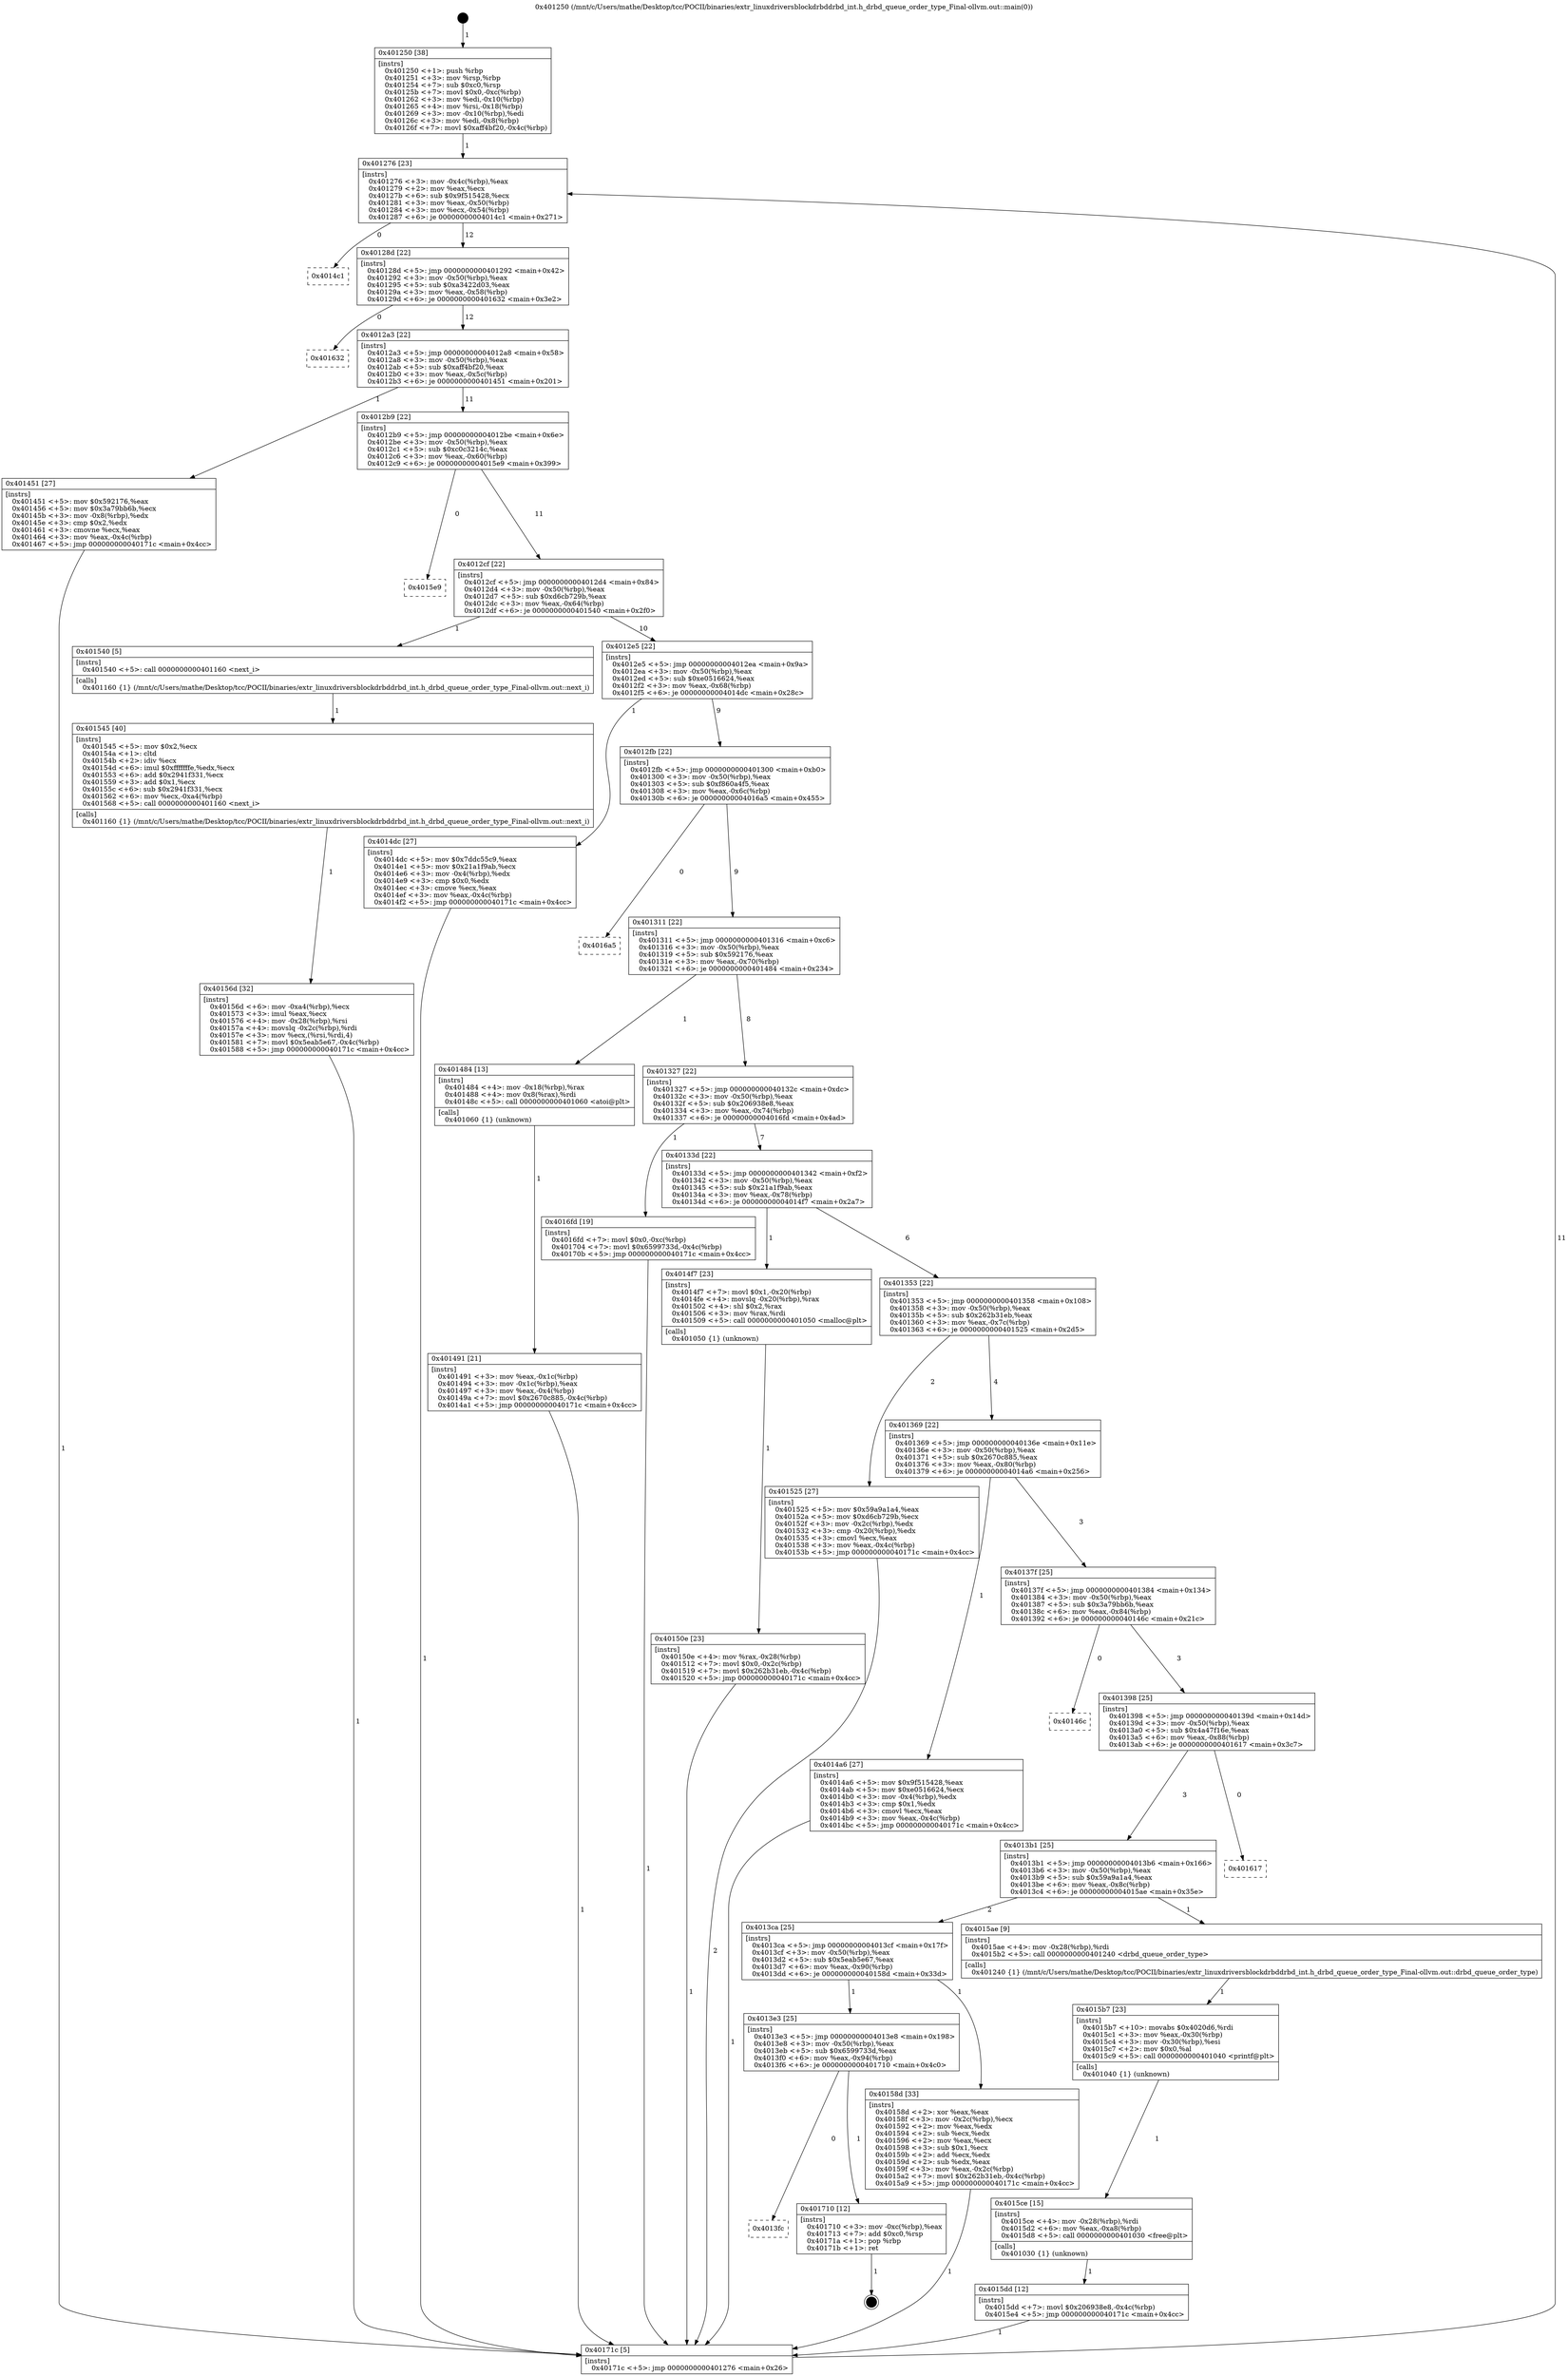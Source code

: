 digraph "0x401250" {
  label = "0x401250 (/mnt/c/Users/mathe/Desktop/tcc/POCII/binaries/extr_linuxdriversblockdrbddrbd_int.h_drbd_queue_order_type_Final-ollvm.out::main(0))"
  labelloc = "t"
  node[shape=record]

  Entry [label="",width=0.3,height=0.3,shape=circle,fillcolor=black,style=filled]
  "0x401276" [label="{
     0x401276 [23]\l
     | [instrs]\l
     &nbsp;&nbsp;0x401276 \<+3\>: mov -0x4c(%rbp),%eax\l
     &nbsp;&nbsp;0x401279 \<+2\>: mov %eax,%ecx\l
     &nbsp;&nbsp;0x40127b \<+6\>: sub $0x9f515428,%ecx\l
     &nbsp;&nbsp;0x401281 \<+3\>: mov %eax,-0x50(%rbp)\l
     &nbsp;&nbsp;0x401284 \<+3\>: mov %ecx,-0x54(%rbp)\l
     &nbsp;&nbsp;0x401287 \<+6\>: je 00000000004014c1 \<main+0x271\>\l
  }"]
  "0x4014c1" [label="{
     0x4014c1\l
  }", style=dashed]
  "0x40128d" [label="{
     0x40128d [22]\l
     | [instrs]\l
     &nbsp;&nbsp;0x40128d \<+5\>: jmp 0000000000401292 \<main+0x42\>\l
     &nbsp;&nbsp;0x401292 \<+3\>: mov -0x50(%rbp),%eax\l
     &nbsp;&nbsp;0x401295 \<+5\>: sub $0xa3422d03,%eax\l
     &nbsp;&nbsp;0x40129a \<+3\>: mov %eax,-0x58(%rbp)\l
     &nbsp;&nbsp;0x40129d \<+6\>: je 0000000000401632 \<main+0x3e2\>\l
  }"]
  Exit [label="",width=0.3,height=0.3,shape=circle,fillcolor=black,style=filled,peripheries=2]
  "0x401632" [label="{
     0x401632\l
  }", style=dashed]
  "0x4012a3" [label="{
     0x4012a3 [22]\l
     | [instrs]\l
     &nbsp;&nbsp;0x4012a3 \<+5\>: jmp 00000000004012a8 \<main+0x58\>\l
     &nbsp;&nbsp;0x4012a8 \<+3\>: mov -0x50(%rbp),%eax\l
     &nbsp;&nbsp;0x4012ab \<+5\>: sub $0xaff4bf20,%eax\l
     &nbsp;&nbsp;0x4012b0 \<+3\>: mov %eax,-0x5c(%rbp)\l
     &nbsp;&nbsp;0x4012b3 \<+6\>: je 0000000000401451 \<main+0x201\>\l
  }"]
  "0x4013fc" [label="{
     0x4013fc\l
  }", style=dashed]
  "0x401451" [label="{
     0x401451 [27]\l
     | [instrs]\l
     &nbsp;&nbsp;0x401451 \<+5\>: mov $0x592176,%eax\l
     &nbsp;&nbsp;0x401456 \<+5\>: mov $0x3a79bb6b,%ecx\l
     &nbsp;&nbsp;0x40145b \<+3\>: mov -0x8(%rbp),%edx\l
     &nbsp;&nbsp;0x40145e \<+3\>: cmp $0x2,%edx\l
     &nbsp;&nbsp;0x401461 \<+3\>: cmovne %ecx,%eax\l
     &nbsp;&nbsp;0x401464 \<+3\>: mov %eax,-0x4c(%rbp)\l
     &nbsp;&nbsp;0x401467 \<+5\>: jmp 000000000040171c \<main+0x4cc\>\l
  }"]
  "0x4012b9" [label="{
     0x4012b9 [22]\l
     | [instrs]\l
     &nbsp;&nbsp;0x4012b9 \<+5\>: jmp 00000000004012be \<main+0x6e\>\l
     &nbsp;&nbsp;0x4012be \<+3\>: mov -0x50(%rbp),%eax\l
     &nbsp;&nbsp;0x4012c1 \<+5\>: sub $0xc0c3214c,%eax\l
     &nbsp;&nbsp;0x4012c6 \<+3\>: mov %eax,-0x60(%rbp)\l
     &nbsp;&nbsp;0x4012c9 \<+6\>: je 00000000004015e9 \<main+0x399\>\l
  }"]
  "0x40171c" [label="{
     0x40171c [5]\l
     | [instrs]\l
     &nbsp;&nbsp;0x40171c \<+5\>: jmp 0000000000401276 \<main+0x26\>\l
  }"]
  "0x401250" [label="{
     0x401250 [38]\l
     | [instrs]\l
     &nbsp;&nbsp;0x401250 \<+1\>: push %rbp\l
     &nbsp;&nbsp;0x401251 \<+3\>: mov %rsp,%rbp\l
     &nbsp;&nbsp;0x401254 \<+7\>: sub $0xc0,%rsp\l
     &nbsp;&nbsp;0x40125b \<+7\>: movl $0x0,-0xc(%rbp)\l
     &nbsp;&nbsp;0x401262 \<+3\>: mov %edi,-0x10(%rbp)\l
     &nbsp;&nbsp;0x401265 \<+4\>: mov %rsi,-0x18(%rbp)\l
     &nbsp;&nbsp;0x401269 \<+3\>: mov -0x10(%rbp),%edi\l
     &nbsp;&nbsp;0x40126c \<+3\>: mov %edi,-0x8(%rbp)\l
     &nbsp;&nbsp;0x40126f \<+7\>: movl $0xaff4bf20,-0x4c(%rbp)\l
  }"]
  "0x401710" [label="{
     0x401710 [12]\l
     | [instrs]\l
     &nbsp;&nbsp;0x401710 \<+3\>: mov -0xc(%rbp),%eax\l
     &nbsp;&nbsp;0x401713 \<+7\>: add $0xc0,%rsp\l
     &nbsp;&nbsp;0x40171a \<+1\>: pop %rbp\l
     &nbsp;&nbsp;0x40171b \<+1\>: ret\l
  }"]
  "0x4015e9" [label="{
     0x4015e9\l
  }", style=dashed]
  "0x4012cf" [label="{
     0x4012cf [22]\l
     | [instrs]\l
     &nbsp;&nbsp;0x4012cf \<+5\>: jmp 00000000004012d4 \<main+0x84\>\l
     &nbsp;&nbsp;0x4012d4 \<+3\>: mov -0x50(%rbp),%eax\l
     &nbsp;&nbsp;0x4012d7 \<+5\>: sub $0xd6cb729b,%eax\l
     &nbsp;&nbsp;0x4012dc \<+3\>: mov %eax,-0x64(%rbp)\l
     &nbsp;&nbsp;0x4012df \<+6\>: je 0000000000401540 \<main+0x2f0\>\l
  }"]
  "0x4015dd" [label="{
     0x4015dd [12]\l
     | [instrs]\l
     &nbsp;&nbsp;0x4015dd \<+7\>: movl $0x206938e8,-0x4c(%rbp)\l
     &nbsp;&nbsp;0x4015e4 \<+5\>: jmp 000000000040171c \<main+0x4cc\>\l
  }"]
  "0x401540" [label="{
     0x401540 [5]\l
     | [instrs]\l
     &nbsp;&nbsp;0x401540 \<+5\>: call 0000000000401160 \<next_i\>\l
     | [calls]\l
     &nbsp;&nbsp;0x401160 \{1\} (/mnt/c/Users/mathe/Desktop/tcc/POCII/binaries/extr_linuxdriversblockdrbddrbd_int.h_drbd_queue_order_type_Final-ollvm.out::next_i)\l
  }"]
  "0x4012e5" [label="{
     0x4012e5 [22]\l
     | [instrs]\l
     &nbsp;&nbsp;0x4012e5 \<+5\>: jmp 00000000004012ea \<main+0x9a\>\l
     &nbsp;&nbsp;0x4012ea \<+3\>: mov -0x50(%rbp),%eax\l
     &nbsp;&nbsp;0x4012ed \<+5\>: sub $0xe0516624,%eax\l
     &nbsp;&nbsp;0x4012f2 \<+3\>: mov %eax,-0x68(%rbp)\l
     &nbsp;&nbsp;0x4012f5 \<+6\>: je 00000000004014dc \<main+0x28c\>\l
  }"]
  "0x4015ce" [label="{
     0x4015ce [15]\l
     | [instrs]\l
     &nbsp;&nbsp;0x4015ce \<+4\>: mov -0x28(%rbp),%rdi\l
     &nbsp;&nbsp;0x4015d2 \<+6\>: mov %eax,-0xa8(%rbp)\l
     &nbsp;&nbsp;0x4015d8 \<+5\>: call 0000000000401030 \<free@plt\>\l
     | [calls]\l
     &nbsp;&nbsp;0x401030 \{1\} (unknown)\l
  }"]
  "0x4014dc" [label="{
     0x4014dc [27]\l
     | [instrs]\l
     &nbsp;&nbsp;0x4014dc \<+5\>: mov $0x7ddc55c9,%eax\l
     &nbsp;&nbsp;0x4014e1 \<+5\>: mov $0x21a1f9ab,%ecx\l
     &nbsp;&nbsp;0x4014e6 \<+3\>: mov -0x4(%rbp),%edx\l
     &nbsp;&nbsp;0x4014e9 \<+3\>: cmp $0x0,%edx\l
     &nbsp;&nbsp;0x4014ec \<+3\>: cmove %ecx,%eax\l
     &nbsp;&nbsp;0x4014ef \<+3\>: mov %eax,-0x4c(%rbp)\l
     &nbsp;&nbsp;0x4014f2 \<+5\>: jmp 000000000040171c \<main+0x4cc\>\l
  }"]
  "0x4012fb" [label="{
     0x4012fb [22]\l
     | [instrs]\l
     &nbsp;&nbsp;0x4012fb \<+5\>: jmp 0000000000401300 \<main+0xb0\>\l
     &nbsp;&nbsp;0x401300 \<+3\>: mov -0x50(%rbp),%eax\l
     &nbsp;&nbsp;0x401303 \<+5\>: sub $0xf860a4f5,%eax\l
     &nbsp;&nbsp;0x401308 \<+3\>: mov %eax,-0x6c(%rbp)\l
     &nbsp;&nbsp;0x40130b \<+6\>: je 00000000004016a5 \<main+0x455\>\l
  }"]
  "0x4015b7" [label="{
     0x4015b7 [23]\l
     | [instrs]\l
     &nbsp;&nbsp;0x4015b7 \<+10\>: movabs $0x4020d6,%rdi\l
     &nbsp;&nbsp;0x4015c1 \<+3\>: mov %eax,-0x30(%rbp)\l
     &nbsp;&nbsp;0x4015c4 \<+3\>: mov -0x30(%rbp),%esi\l
     &nbsp;&nbsp;0x4015c7 \<+2\>: mov $0x0,%al\l
     &nbsp;&nbsp;0x4015c9 \<+5\>: call 0000000000401040 \<printf@plt\>\l
     | [calls]\l
     &nbsp;&nbsp;0x401040 \{1\} (unknown)\l
  }"]
  "0x4016a5" [label="{
     0x4016a5\l
  }", style=dashed]
  "0x401311" [label="{
     0x401311 [22]\l
     | [instrs]\l
     &nbsp;&nbsp;0x401311 \<+5\>: jmp 0000000000401316 \<main+0xc6\>\l
     &nbsp;&nbsp;0x401316 \<+3\>: mov -0x50(%rbp),%eax\l
     &nbsp;&nbsp;0x401319 \<+5\>: sub $0x592176,%eax\l
     &nbsp;&nbsp;0x40131e \<+3\>: mov %eax,-0x70(%rbp)\l
     &nbsp;&nbsp;0x401321 \<+6\>: je 0000000000401484 \<main+0x234\>\l
  }"]
  "0x4013e3" [label="{
     0x4013e3 [25]\l
     | [instrs]\l
     &nbsp;&nbsp;0x4013e3 \<+5\>: jmp 00000000004013e8 \<main+0x198\>\l
     &nbsp;&nbsp;0x4013e8 \<+3\>: mov -0x50(%rbp),%eax\l
     &nbsp;&nbsp;0x4013eb \<+5\>: sub $0x6599733d,%eax\l
     &nbsp;&nbsp;0x4013f0 \<+6\>: mov %eax,-0x94(%rbp)\l
     &nbsp;&nbsp;0x4013f6 \<+6\>: je 0000000000401710 \<main+0x4c0\>\l
  }"]
  "0x401484" [label="{
     0x401484 [13]\l
     | [instrs]\l
     &nbsp;&nbsp;0x401484 \<+4\>: mov -0x18(%rbp),%rax\l
     &nbsp;&nbsp;0x401488 \<+4\>: mov 0x8(%rax),%rdi\l
     &nbsp;&nbsp;0x40148c \<+5\>: call 0000000000401060 \<atoi@plt\>\l
     | [calls]\l
     &nbsp;&nbsp;0x401060 \{1\} (unknown)\l
  }"]
  "0x401327" [label="{
     0x401327 [22]\l
     | [instrs]\l
     &nbsp;&nbsp;0x401327 \<+5\>: jmp 000000000040132c \<main+0xdc\>\l
     &nbsp;&nbsp;0x40132c \<+3\>: mov -0x50(%rbp),%eax\l
     &nbsp;&nbsp;0x40132f \<+5\>: sub $0x206938e8,%eax\l
     &nbsp;&nbsp;0x401334 \<+3\>: mov %eax,-0x74(%rbp)\l
     &nbsp;&nbsp;0x401337 \<+6\>: je 00000000004016fd \<main+0x4ad\>\l
  }"]
  "0x401491" [label="{
     0x401491 [21]\l
     | [instrs]\l
     &nbsp;&nbsp;0x401491 \<+3\>: mov %eax,-0x1c(%rbp)\l
     &nbsp;&nbsp;0x401494 \<+3\>: mov -0x1c(%rbp),%eax\l
     &nbsp;&nbsp;0x401497 \<+3\>: mov %eax,-0x4(%rbp)\l
     &nbsp;&nbsp;0x40149a \<+7\>: movl $0x2670c885,-0x4c(%rbp)\l
     &nbsp;&nbsp;0x4014a1 \<+5\>: jmp 000000000040171c \<main+0x4cc\>\l
  }"]
  "0x40158d" [label="{
     0x40158d [33]\l
     | [instrs]\l
     &nbsp;&nbsp;0x40158d \<+2\>: xor %eax,%eax\l
     &nbsp;&nbsp;0x40158f \<+3\>: mov -0x2c(%rbp),%ecx\l
     &nbsp;&nbsp;0x401592 \<+2\>: mov %eax,%edx\l
     &nbsp;&nbsp;0x401594 \<+2\>: sub %ecx,%edx\l
     &nbsp;&nbsp;0x401596 \<+2\>: mov %eax,%ecx\l
     &nbsp;&nbsp;0x401598 \<+3\>: sub $0x1,%ecx\l
     &nbsp;&nbsp;0x40159b \<+2\>: add %ecx,%edx\l
     &nbsp;&nbsp;0x40159d \<+2\>: sub %edx,%eax\l
     &nbsp;&nbsp;0x40159f \<+3\>: mov %eax,-0x2c(%rbp)\l
     &nbsp;&nbsp;0x4015a2 \<+7\>: movl $0x262b31eb,-0x4c(%rbp)\l
     &nbsp;&nbsp;0x4015a9 \<+5\>: jmp 000000000040171c \<main+0x4cc\>\l
  }"]
  "0x4016fd" [label="{
     0x4016fd [19]\l
     | [instrs]\l
     &nbsp;&nbsp;0x4016fd \<+7\>: movl $0x0,-0xc(%rbp)\l
     &nbsp;&nbsp;0x401704 \<+7\>: movl $0x6599733d,-0x4c(%rbp)\l
     &nbsp;&nbsp;0x40170b \<+5\>: jmp 000000000040171c \<main+0x4cc\>\l
  }"]
  "0x40133d" [label="{
     0x40133d [22]\l
     | [instrs]\l
     &nbsp;&nbsp;0x40133d \<+5\>: jmp 0000000000401342 \<main+0xf2\>\l
     &nbsp;&nbsp;0x401342 \<+3\>: mov -0x50(%rbp),%eax\l
     &nbsp;&nbsp;0x401345 \<+5\>: sub $0x21a1f9ab,%eax\l
     &nbsp;&nbsp;0x40134a \<+3\>: mov %eax,-0x78(%rbp)\l
     &nbsp;&nbsp;0x40134d \<+6\>: je 00000000004014f7 \<main+0x2a7\>\l
  }"]
  "0x4013ca" [label="{
     0x4013ca [25]\l
     | [instrs]\l
     &nbsp;&nbsp;0x4013ca \<+5\>: jmp 00000000004013cf \<main+0x17f\>\l
     &nbsp;&nbsp;0x4013cf \<+3\>: mov -0x50(%rbp),%eax\l
     &nbsp;&nbsp;0x4013d2 \<+5\>: sub $0x5eab5e67,%eax\l
     &nbsp;&nbsp;0x4013d7 \<+6\>: mov %eax,-0x90(%rbp)\l
     &nbsp;&nbsp;0x4013dd \<+6\>: je 000000000040158d \<main+0x33d\>\l
  }"]
  "0x4014f7" [label="{
     0x4014f7 [23]\l
     | [instrs]\l
     &nbsp;&nbsp;0x4014f7 \<+7\>: movl $0x1,-0x20(%rbp)\l
     &nbsp;&nbsp;0x4014fe \<+4\>: movslq -0x20(%rbp),%rax\l
     &nbsp;&nbsp;0x401502 \<+4\>: shl $0x2,%rax\l
     &nbsp;&nbsp;0x401506 \<+3\>: mov %rax,%rdi\l
     &nbsp;&nbsp;0x401509 \<+5\>: call 0000000000401050 \<malloc@plt\>\l
     | [calls]\l
     &nbsp;&nbsp;0x401050 \{1\} (unknown)\l
  }"]
  "0x401353" [label="{
     0x401353 [22]\l
     | [instrs]\l
     &nbsp;&nbsp;0x401353 \<+5\>: jmp 0000000000401358 \<main+0x108\>\l
     &nbsp;&nbsp;0x401358 \<+3\>: mov -0x50(%rbp),%eax\l
     &nbsp;&nbsp;0x40135b \<+5\>: sub $0x262b31eb,%eax\l
     &nbsp;&nbsp;0x401360 \<+3\>: mov %eax,-0x7c(%rbp)\l
     &nbsp;&nbsp;0x401363 \<+6\>: je 0000000000401525 \<main+0x2d5\>\l
  }"]
  "0x4015ae" [label="{
     0x4015ae [9]\l
     | [instrs]\l
     &nbsp;&nbsp;0x4015ae \<+4\>: mov -0x28(%rbp),%rdi\l
     &nbsp;&nbsp;0x4015b2 \<+5\>: call 0000000000401240 \<drbd_queue_order_type\>\l
     | [calls]\l
     &nbsp;&nbsp;0x401240 \{1\} (/mnt/c/Users/mathe/Desktop/tcc/POCII/binaries/extr_linuxdriversblockdrbddrbd_int.h_drbd_queue_order_type_Final-ollvm.out::drbd_queue_order_type)\l
  }"]
  "0x401525" [label="{
     0x401525 [27]\l
     | [instrs]\l
     &nbsp;&nbsp;0x401525 \<+5\>: mov $0x59a9a1a4,%eax\l
     &nbsp;&nbsp;0x40152a \<+5\>: mov $0xd6cb729b,%ecx\l
     &nbsp;&nbsp;0x40152f \<+3\>: mov -0x2c(%rbp),%edx\l
     &nbsp;&nbsp;0x401532 \<+3\>: cmp -0x20(%rbp),%edx\l
     &nbsp;&nbsp;0x401535 \<+3\>: cmovl %ecx,%eax\l
     &nbsp;&nbsp;0x401538 \<+3\>: mov %eax,-0x4c(%rbp)\l
     &nbsp;&nbsp;0x40153b \<+5\>: jmp 000000000040171c \<main+0x4cc\>\l
  }"]
  "0x401369" [label="{
     0x401369 [22]\l
     | [instrs]\l
     &nbsp;&nbsp;0x401369 \<+5\>: jmp 000000000040136e \<main+0x11e\>\l
     &nbsp;&nbsp;0x40136e \<+3\>: mov -0x50(%rbp),%eax\l
     &nbsp;&nbsp;0x401371 \<+5\>: sub $0x2670c885,%eax\l
     &nbsp;&nbsp;0x401376 \<+3\>: mov %eax,-0x80(%rbp)\l
     &nbsp;&nbsp;0x401379 \<+6\>: je 00000000004014a6 \<main+0x256\>\l
  }"]
  "0x4013b1" [label="{
     0x4013b1 [25]\l
     | [instrs]\l
     &nbsp;&nbsp;0x4013b1 \<+5\>: jmp 00000000004013b6 \<main+0x166\>\l
     &nbsp;&nbsp;0x4013b6 \<+3\>: mov -0x50(%rbp),%eax\l
     &nbsp;&nbsp;0x4013b9 \<+5\>: sub $0x59a9a1a4,%eax\l
     &nbsp;&nbsp;0x4013be \<+6\>: mov %eax,-0x8c(%rbp)\l
     &nbsp;&nbsp;0x4013c4 \<+6\>: je 00000000004015ae \<main+0x35e\>\l
  }"]
  "0x4014a6" [label="{
     0x4014a6 [27]\l
     | [instrs]\l
     &nbsp;&nbsp;0x4014a6 \<+5\>: mov $0x9f515428,%eax\l
     &nbsp;&nbsp;0x4014ab \<+5\>: mov $0xe0516624,%ecx\l
     &nbsp;&nbsp;0x4014b0 \<+3\>: mov -0x4(%rbp),%edx\l
     &nbsp;&nbsp;0x4014b3 \<+3\>: cmp $0x1,%edx\l
     &nbsp;&nbsp;0x4014b6 \<+3\>: cmovl %ecx,%eax\l
     &nbsp;&nbsp;0x4014b9 \<+3\>: mov %eax,-0x4c(%rbp)\l
     &nbsp;&nbsp;0x4014bc \<+5\>: jmp 000000000040171c \<main+0x4cc\>\l
  }"]
  "0x40137f" [label="{
     0x40137f [25]\l
     | [instrs]\l
     &nbsp;&nbsp;0x40137f \<+5\>: jmp 0000000000401384 \<main+0x134\>\l
     &nbsp;&nbsp;0x401384 \<+3\>: mov -0x50(%rbp),%eax\l
     &nbsp;&nbsp;0x401387 \<+5\>: sub $0x3a79bb6b,%eax\l
     &nbsp;&nbsp;0x40138c \<+6\>: mov %eax,-0x84(%rbp)\l
     &nbsp;&nbsp;0x401392 \<+6\>: je 000000000040146c \<main+0x21c\>\l
  }"]
  "0x40150e" [label="{
     0x40150e [23]\l
     | [instrs]\l
     &nbsp;&nbsp;0x40150e \<+4\>: mov %rax,-0x28(%rbp)\l
     &nbsp;&nbsp;0x401512 \<+7\>: movl $0x0,-0x2c(%rbp)\l
     &nbsp;&nbsp;0x401519 \<+7\>: movl $0x262b31eb,-0x4c(%rbp)\l
     &nbsp;&nbsp;0x401520 \<+5\>: jmp 000000000040171c \<main+0x4cc\>\l
  }"]
  "0x401545" [label="{
     0x401545 [40]\l
     | [instrs]\l
     &nbsp;&nbsp;0x401545 \<+5\>: mov $0x2,%ecx\l
     &nbsp;&nbsp;0x40154a \<+1\>: cltd\l
     &nbsp;&nbsp;0x40154b \<+2\>: idiv %ecx\l
     &nbsp;&nbsp;0x40154d \<+6\>: imul $0xfffffffe,%edx,%ecx\l
     &nbsp;&nbsp;0x401553 \<+6\>: add $0x2941f331,%ecx\l
     &nbsp;&nbsp;0x401559 \<+3\>: add $0x1,%ecx\l
     &nbsp;&nbsp;0x40155c \<+6\>: sub $0x2941f331,%ecx\l
     &nbsp;&nbsp;0x401562 \<+6\>: mov %ecx,-0xa4(%rbp)\l
     &nbsp;&nbsp;0x401568 \<+5\>: call 0000000000401160 \<next_i\>\l
     | [calls]\l
     &nbsp;&nbsp;0x401160 \{1\} (/mnt/c/Users/mathe/Desktop/tcc/POCII/binaries/extr_linuxdriversblockdrbddrbd_int.h_drbd_queue_order_type_Final-ollvm.out::next_i)\l
  }"]
  "0x40156d" [label="{
     0x40156d [32]\l
     | [instrs]\l
     &nbsp;&nbsp;0x40156d \<+6\>: mov -0xa4(%rbp),%ecx\l
     &nbsp;&nbsp;0x401573 \<+3\>: imul %eax,%ecx\l
     &nbsp;&nbsp;0x401576 \<+4\>: mov -0x28(%rbp),%rsi\l
     &nbsp;&nbsp;0x40157a \<+4\>: movslq -0x2c(%rbp),%rdi\l
     &nbsp;&nbsp;0x40157e \<+3\>: mov %ecx,(%rsi,%rdi,4)\l
     &nbsp;&nbsp;0x401581 \<+7\>: movl $0x5eab5e67,-0x4c(%rbp)\l
     &nbsp;&nbsp;0x401588 \<+5\>: jmp 000000000040171c \<main+0x4cc\>\l
  }"]
  "0x401617" [label="{
     0x401617\l
  }", style=dashed]
  "0x40146c" [label="{
     0x40146c\l
  }", style=dashed]
  "0x401398" [label="{
     0x401398 [25]\l
     | [instrs]\l
     &nbsp;&nbsp;0x401398 \<+5\>: jmp 000000000040139d \<main+0x14d\>\l
     &nbsp;&nbsp;0x40139d \<+3\>: mov -0x50(%rbp),%eax\l
     &nbsp;&nbsp;0x4013a0 \<+5\>: sub $0x4a47f16e,%eax\l
     &nbsp;&nbsp;0x4013a5 \<+6\>: mov %eax,-0x88(%rbp)\l
     &nbsp;&nbsp;0x4013ab \<+6\>: je 0000000000401617 \<main+0x3c7\>\l
  }"]
  Entry -> "0x401250" [label=" 1"]
  "0x401276" -> "0x4014c1" [label=" 0"]
  "0x401276" -> "0x40128d" [label=" 12"]
  "0x401710" -> Exit [label=" 1"]
  "0x40128d" -> "0x401632" [label=" 0"]
  "0x40128d" -> "0x4012a3" [label=" 12"]
  "0x4013e3" -> "0x4013fc" [label=" 0"]
  "0x4012a3" -> "0x401451" [label=" 1"]
  "0x4012a3" -> "0x4012b9" [label=" 11"]
  "0x401451" -> "0x40171c" [label=" 1"]
  "0x401250" -> "0x401276" [label=" 1"]
  "0x40171c" -> "0x401276" [label=" 11"]
  "0x4013e3" -> "0x401710" [label=" 1"]
  "0x4012b9" -> "0x4015e9" [label=" 0"]
  "0x4012b9" -> "0x4012cf" [label=" 11"]
  "0x4016fd" -> "0x40171c" [label=" 1"]
  "0x4012cf" -> "0x401540" [label=" 1"]
  "0x4012cf" -> "0x4012e5" [label=" 10"]
  "0x4015dd" -> "0x40171c" [label=" 1"]
  "0x4012e5" -> "0x4014dc" [label=" 1"]
  "0x4012e5" -> "0x4012fb" [label=" 9"]
  "0x4015ce" -> "0x4015dd" [label=" 1"]
  "0x4012fb" -> "0x4016a5" [label=" 0"]
  "0x4012fb" -> "0x401311" [label=" 9"]
  "0x4015b7" -> "0x4015ce" [label=" 1"]
  "0x401311" -> "0x401484" [label=" 1"]
  "0x401311" -> "0x401327" [label=" 8"]
  "0x401484" -> "0x401491" [label=" 1"]
  "0x401491" -> "0x40171c" [label=" 1"]
  "0x4015ae" -> "0x4015b7" [label=" 1"]
  "0x401327" -> "0x4016fd" [label=" 1"]
  "0x401327" -> "0x40133d" [label=" 7"]
  "0x40158d" -> "0x40171c" [label=" 1"]
  "0x40133d" -> "0x4014f7" [label=" 1"]
  "0x40133d" -> "0x401353" [label=" 6"]
  "0x4013ca" -> "0x40158d" [label=" 1"]
  "0x401353" -> "0x401525" [label=" 2"]
  "0x401353" -> "0x401369" [label=" 4"]
  "0x4013ca" -> "0x4013e3" [label=" 1"]
  "0x401369" -> "0x4014a6" [label=" 1"]
  "0x401369" -> "0x40137f" [label=" 3"]
  "0x4014a6" -> "0x40171c" [label=" 1"]
  "0x4014dc" -> "0x40171c" [label=" 1"]
  "0x4014f7" -> "0x40150e" [label=" 1"]
  "0x40150e" -> "0x40171c" [label=" 1"]
  "0x401525" -> "0x40171c" [label=" 2"]
  "0x401540" -> "0x401545" [label=" 1"]
  "0x401545" -> "0x40156d" [label=" 1"]
  "0x40156d" -> "0x40171c" [label=" 1"]
  "0x4013b1" -> "0x4015ae" [label=" 1"]
  "0x40137f" -> "0x40146c" [label=" 0"]
  "0x40137f" -> "0x401398" [label=" 3"]
  "0x4013b1" -> "0x4013ca" [label=" 2"]
  "0x401398" -> "0x401617" [label=" 0"]
  "0x401398" -> "0x4013b1" [label=" 3"]
}
